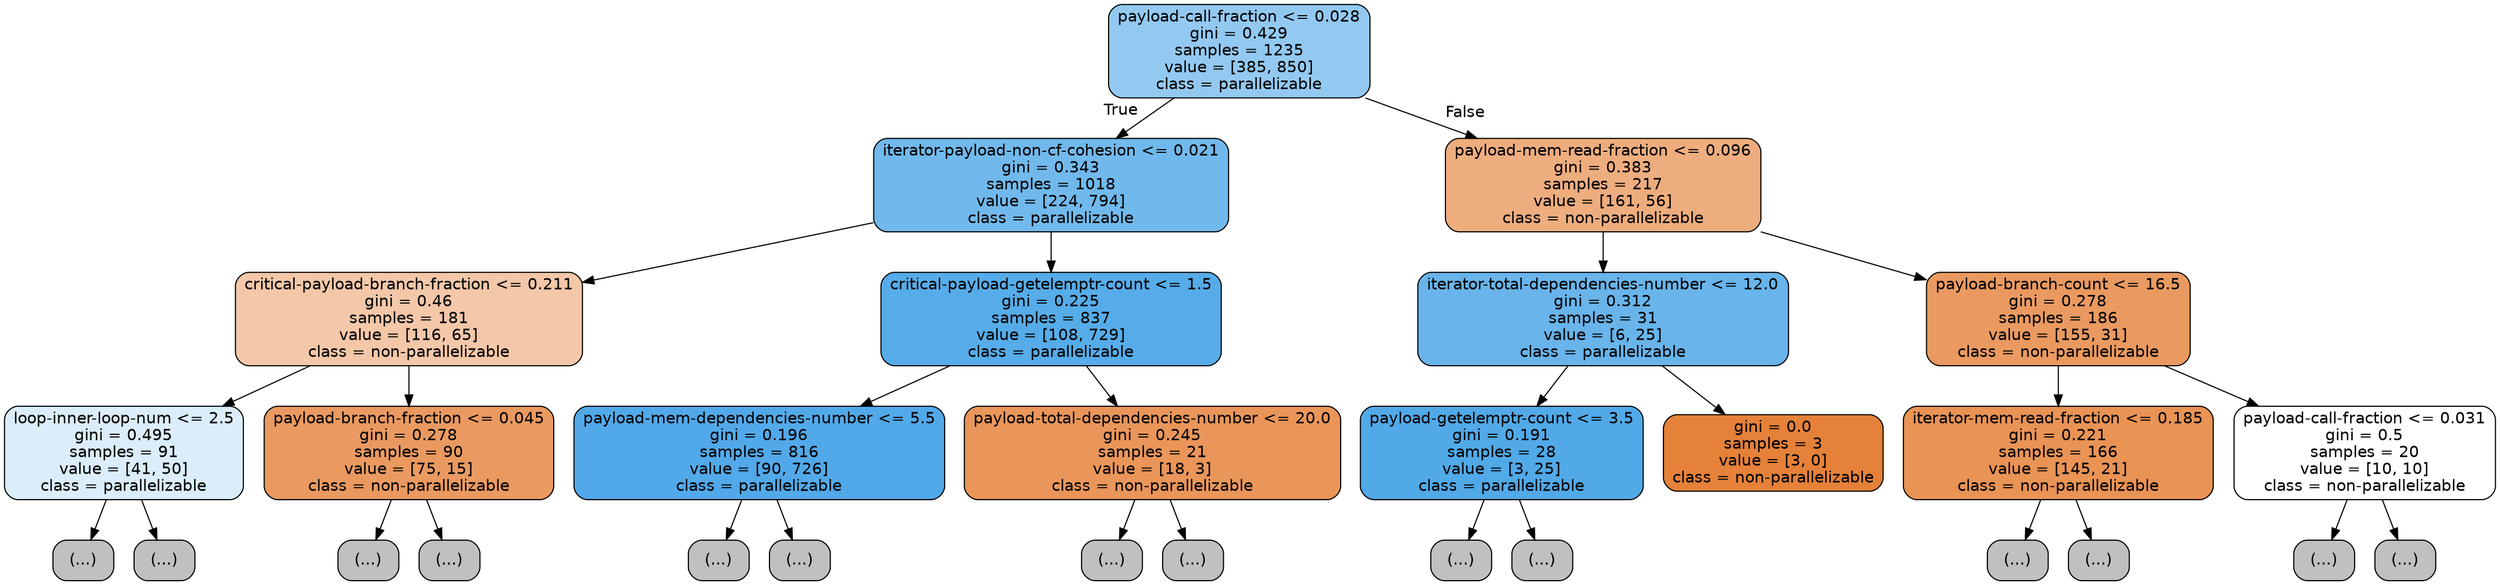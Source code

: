 digraph Tree {
node [shape=box, style="filled, rounded", color="black", fontname=helvetica] ;
edge [fontname=helvetica] ;
0 [label="payload-call-fraction <= 0.028\ngini = 0.429\nsamples = 1235\nvalue = [385, 850]\nclass = parallelizable", fillcolor="#399de58b"] ;
1 [label="iterator-payload-non-cf-cohesion <= 0.021\ngini = 0.343\nsamples = 1018\nvalue = [224, 794]\nclass = parallelizable", fillcolor="#399de5b7"] ;
0 -> 1 [labeldistance=2.5, labelangle=45, headlabel="True"] ;
2 [label="critical-payload-branch-fraction <= 0.211\ngini = 0.46\nsamples = 181\nvalue = [116, 65]\nclass = non-parallelizable", fillcolor="#e5813970"] ;
1 -> 2 ;
3 [label="loop-inner-loop-num <= 2.5\ngini = 0.495\nsamples = 91\nvalue = [41, 50]\nclass = parallelizable", fillcolor="#399de52e"] ;
2 -> 3 ;
4 [label="(...)", fillcolor="#C0C0C0"] ;
3 -> 4 ;
27 [label="(...)", fillcolor="#C0C0C0"] ;
3 -> 27 ;
32 [label="payload-branch-fraction <= 0.045\ngini = 0.278\nsamples = 90\nvalue = [75, 15]\nclass = non-parallelizable", fillcolor="#e58139cc"] ;
2 -> 32 ;
33 [label="(...)", fillcolor="#C0C0C0"] ;
32 -> 33 ;
34 [label="(...)", fillcolor="#C0C0C0"] ;
32 -> 34 ;
49 [label="critical-payload-getelemptr-count <= 1.5\ngini = 0.225\nsamples = 837\nvalue = [108, 729]\nclass = parallelizable", fillcolor="#399de5d9"] ;
1 -> 49 ;
50 [label="payload-mem-dependencies-number <= 5.5\ngini = 0.196\nsamples = 816\nvalue = [90, 726]\nclass = parallelizable", fillcolor="#399de5df"] ;
49 -> 50 ;
51 [label="(...)", fillcolor="#C0C0C0"] ;
50 -> 51 ;
128 [label="(...)", fillcolor="#C0C0C0"] ;
50 -> 128 ;
173 [label="payload-total-dependencies-number <= 20.0\ngini = 0.245\nsamples = 21\nvalue = [18, 3]\nclass = non-parallelizable", fillcolor="#e58139d4"] ;
49 -> 173 ;
174 [label="(...)", fillcolor="#C0C0C0"] ;
173 -> 174 ;
175 [label="(...)", fillcolor="#C0C0C0"] ;
173 -> 175 ;
178 [label="payload-mem-read-fraction <= 0.096\ngini = 0.383\nsamples = 217\nvalue = [161, 56]\nclass = non-parallelizable", fillcolor="#e58139a6"] ;
0 -> 178 [labeldistance=2.5, labelangle=-45, headlabel="False"] ;
179 [label="iterator-total-dependencies-number <= 12.0\ngini = 0.312\nsamples = 31\nvalue = [6, 25]\nclass = parallelizable", fillcolor="#399de5c2"] ;
178 -> 179 ;
180 [label="payload-getelemptr-count <= 3.5\ngini = 0.191\nsamples = 28\nvalue = [3, 25]\nclass = parallelizable", fillcolor="#399de5e0"] ;
179 -> 180 ;
181 [label="(...)", fillcolor="#C0C0C0"] ;
180 -> 181 ;
182 [label="(...)", fillcolor="#C0C0C0"] ;
180 -> 182 ;
185 [label="gini = 0.0\nsamples = 3\nvalue = [3, 0]\nclass = non-parallelizable", fillcolor="#e58139ff"] ;
179 -> 185 ;
186 [label="payload-branch-count <= 16.5\ngini = 0.278\nsamples = 186\nvalue = [155, 31]\nclass = non-parallelizable", fillcolor="#e58139cc"] ;
178 -> 186 ;
187 [label="iterator-mem-read-fraction <= 0.185\ngini = 0.221\nsamples = 166\nvalue = [145, 21]\nclass = non-parallelizable", fillcolor="#e58139da"] ;
186 -> 187 ;
188 [label="(...)", fillcolor="#C0C0C0"] ;
187 -> 188 ;
213 [label="(...)", fillcolor="#C0C0C0"] ;
187 -> 213 ;
224 [label="payload-call-fraction <= 0.031\ngini = 0.5\nsamples = 20\nvalue = [10, 10]\nclass = non-parallelizable", fillcolor="#e5813900"] ;
186 -> 224 ;
225 [label="(...)", fillcolor="#C0C0C0"] ;
224 -> 225 ;
226 [label="(...)", fillcolor="#C0C0C0"] ;
224 -> 226 ;
}